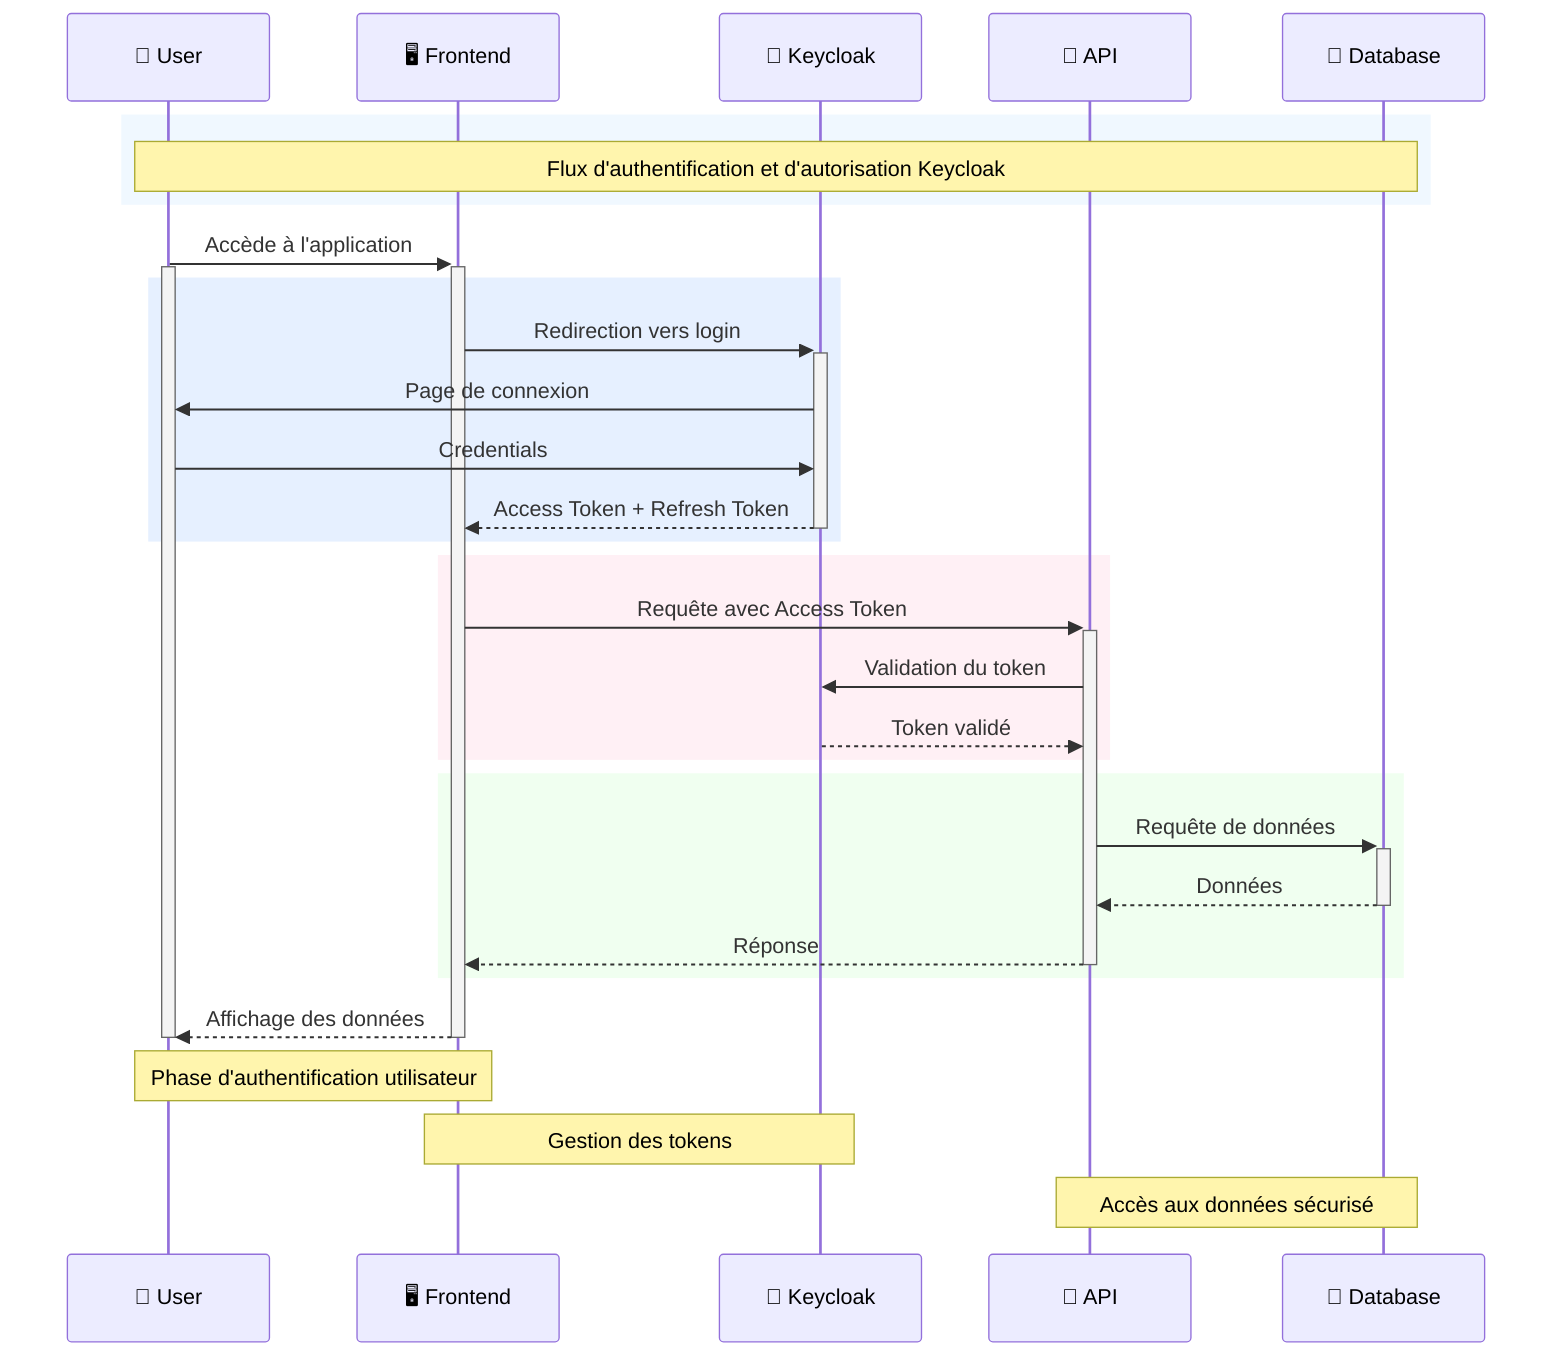 sequenceDiagram
    participant U as 👤 User
    participant F as 🖥️ Frontend
    participant K as 🔐 Keycloak
    participant A as 🚀 API
    participant D as 💾 Database

    %% Définition des styles
    rect rgb(240, 248, 255)
        Note over U,D: Flux d'authentification et d'autorisation Keycloak
    end

    %% Étape 1: Accès initial
    U->>+F: Accède à l'application
    activate U
    rect rgb(230, 240, 255)
        F->>+K: Redirection vers login
        K->>U: Page de connexion
        U->>K: Credentials
        K-->>F: Access Token + Refresh Token
        deactivate K
    end

    %% Étape 2: Appel API
    rect rgb(255, 240, 245)
        F->>+A: Requête avec Access Token
        A->>K: Validation du token
        K-->>A: Token validé
    end

    %% Étape 3: Accès données
    rect rgb(240, 255, 240)
        A->>+D: Requête de données
        D-->>-A: Données
        A-->>F: Réponse
        deactivate A
    end

    %% Étape finale
    F-->>-U: Affichage des données
    deactivate U

    %% Notes explicatives
    Note over U,F: Phase d'authentification utilisateur
    Note over F,K: Gestion des tokens
    Note over A,D: Accès aux données sécurisé